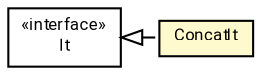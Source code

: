 #!/usr/local/bin/dot
#
# Class diagram 
# Generated by UMLGraph version R5_7_2-60-g0e99a6 (http://www.spinellis.gr/umlgraph/)
#

digraph G {
	graph [fontnames="svg"]
	edge [fontname="Roboto",fontsize=7,labelfontname="Roboto",labelfontsize=7,color="black"];
	node [fontname="Roboto",fontcolor="black",fontsize=8,shape=plaintext,margin=0,width=0,height=0];
	nodesep=0.15;
	ranksep=0.25;
	rankdir=LR;
	// de.lmu.ifi.dbs.elki.utilities.datastructures.iterator.It<O>
	c2808593 [label=<<table title="de.lmu.ifi.dbs.elki.utilities.datastructures.iterator.It" border="0" cellborder="1" cellspacing="0" cellpadding="2" href="It.html" target="_parent">
		<tr><td><table border="0" cellspacing="0" cellpadding="1">
		<tr><td align="center" balign="center"> &#171;interface&#187; </td></tr>
		<tr><td align="center" balign="center"> <font face="Roboto">It</font> </td></tr>
		</table></td></tr>
		</table>>, URL="It.html"];
	// de.lmu.ifi.dbs.elki.utilities.datastructures.iterator.ConcatIt<O>
	c2808598 [label=<<table title="de.lmu.ifi.dbs.elki.utilities.datastructures.iterator.ConcatIt" border="0" cellborder="1" cellspacing="0" cellpadding="2" bgcolor="lemonChiffon" href="ConcatIt.html" target="_parent">
		<tr><td><table border="0" cellspacing="0" cellpadding="1">
		<tr><td align="center" balign="center"> <font face="Roboto">ConcatIt</font> </td></tr>
		</table></td></tr>
		</table>>, URL="ConcatIt.html"];
	// de.lmu.ifi.dbs.elki.utilities.datastructures.iterator.ConcatIt<O> implements de.lmu.ifi.dbs.elki.utilities.datastructures.iterator.It<O>
	c2808593 -> c2808598 [arrowtail=empty,style=dashed,dir=back,weight=9];
}

